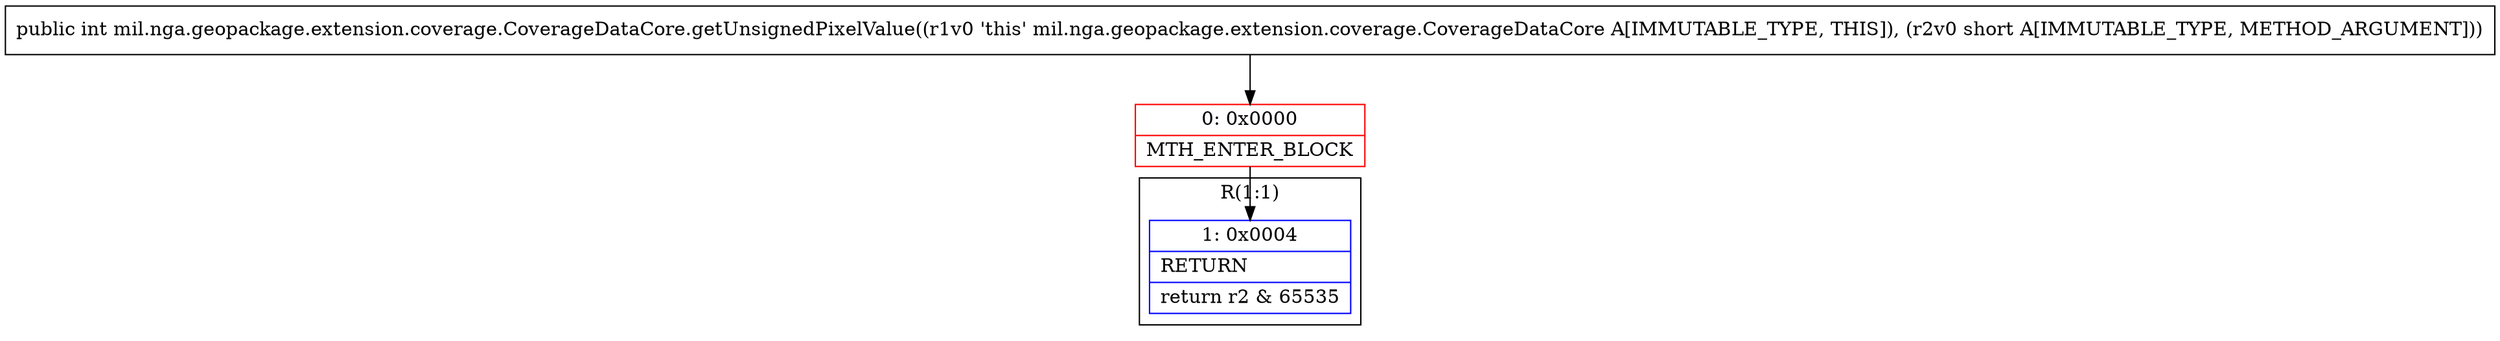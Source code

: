 digraph "CFG formil.nga.geopackage.extension.coverage.CoverageDataCore.getUnsignedPixelValue(S)I" {
subgraph cluster_Region_1201666588 {
label = "R(1:1)";
node [shape=record,color=blue];
Node_1 [shape=record,label="{1\:\ 0x0004|RETURN\l|return r2 & 65535\l}"];
}
Node_0 [shape=record,color=red,label="{0\:\ 0x0000|MTH_ENTER_BLOCK\l}"];
MethodNode[shape=record,label="{public int mil.nga.geopackage.extension.coverage.CoverageDataCore.getUnsignedPixelValue((r1v0 'this' mil.nga.geopackage.extension.coverage.CoverageDataCore A[IMMUTABLE_TYPE, THIS]), (r2v0 short A[IMMUTABLE_TYPE, METHOD_ARGUMENT])) }"];
MethodNode -> Node_0;
Node_0 -> Node_1;
}

